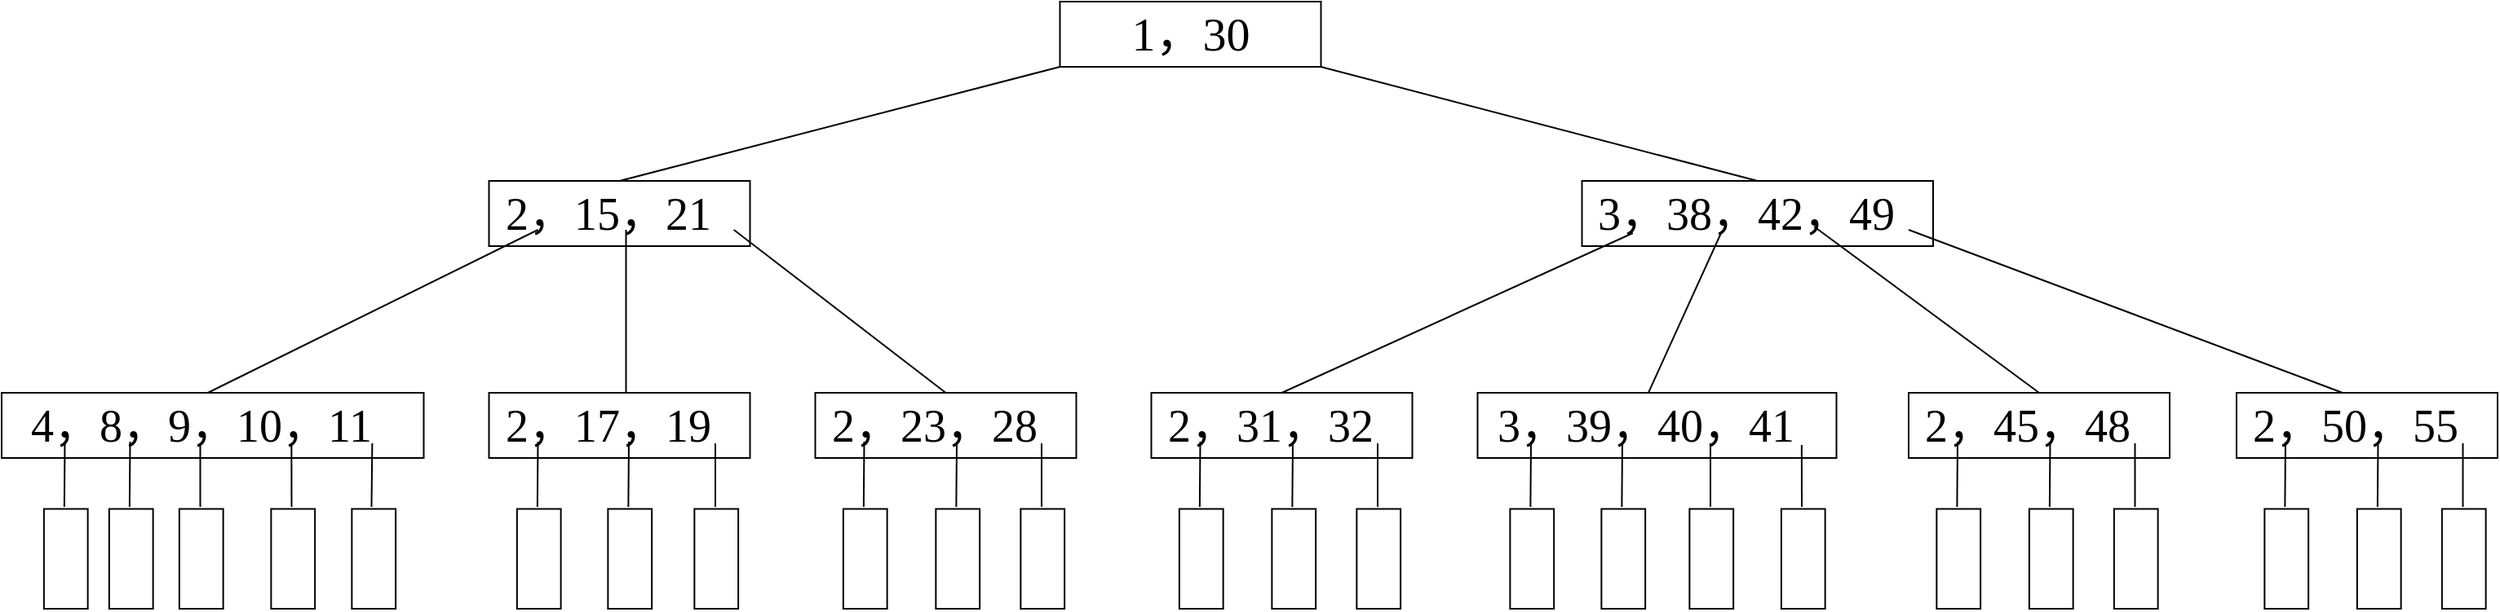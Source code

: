 <?xml version="1.0" encoding="UTF-8"?>
<mxfile version="23.0.2" type="browser">
  <diagram name="第 1 页" id="BBzf8FCw-0gSEF5UOuHR">
    <mxGraphModel dx="2944" dy="1437" grid="1" gridSize="10" guides="1" tooltips="1" connect="1" arrows="1" fold="1" page="1" pageScale="1" pageWidth="827" pageHeight="1169" math="0" shadow="0">
      <root>
        <mxCell id="0" />
        <mxCell id="1" parent="0" />
        <mxCell id="xAI5blZcuOLO1KbIOU_C-1" value="&lt;font style=&quot;font-size: 28px;&quot; face=&quot;Times New Roman&quot;&gt;4，8，9，10，11&amp;nbsp;&amp;nbsp;&lt;/font&gt;" style="rounded=0;whiteSpace=wrap;html=1;align=center;" vertex="1" parent="1">
          <mxGeometry x="-350" y="328" width="258.75" height="40" as="geometry" />
        </mxCell>
        <mxCell id="xAI5blZcuOLO1KbIOU_C-2" value="" style="rounded=0;whiteSpace=wrap;html=1;rotation=90;" vertex="1" parent="1">
          <mxGeometry x="-301.25" y="416.44" width="61.25" height="26.88" as="geometry" />
        </mxCell>
        <mxCell id="xAI5blZcuOLO1KbIOU_C-3" value="" style="endArrow=none;html=1;rounded=0;" edge="1" parent="1">
          <mxGeometry width="50" height="50" relative="1" as="geometry">
            <mxPoint x="-271.57" y="398" as="sourcePoint" />
            <mxPoint x="-271.25" y="358" as="targetPoint" />
          </mxGeometry>
        </mxCell>
        <mxCell id="xAI5blZcuOLO1KbIOU_C-4" value="" style="rounded=0;whiteSpace=wrap;html=1;rotation=90;" vertex="1" parent="1">
          <mxGeometry x="-341.25" y="416.44" width="61.25" height="26.88" as="geometry" />
        </mxCell>
        <mxCell id="xAI5blZcuOLO1KbIOU_C-5" value="" style="endArrow=none;html=1;rounded=0;" edge="1" parent="1">
          <mxGeometry width="50" height="50" relative="1" as="geometry">
            <mxPoint x="-311.57" y="398" as="sourcePoint" />
            <mxPoint x="-311.25" y="358" as="targetPoint" />
          </mxGeometry>
        </mxCell>
        <mxCell id="xAI5blZcuOLO1KbIOU_C-6" value="" style="rounded=0;whiteSpace=wrap;html=1;rotation=90;" vertex="1" parent="1">
          <mxGeometry x="-258.25" y="416.44" width="61.25" height="26.88" as="geometry" />
        </mxCell>
        <mxCell id="xAI5blZcuOLO1KbIOU_C-7" value="" style="endArrow=none;html=1;rounded=0;" edge="1" parent="1">
          <mxGeometry width="50" height="50" relative="1" as="geometry">
            <mxPoint x="-228.25" y="398" as="sourcePoint" />
            <mxPoint x="-228.25" y="359" as="targetPoint" />
          </mxGeometry>
        </mxCell>
        <mxCell id="xAI5blZcuOLO1KbIOU_C-8" value="" style="rounded=0;whiteSpace=wrap;html=1;rotation=90;" vertex="1" parent="1">
          <mxGeometry x="-202" y="416.44" width="61.25" height="26.88" as="geometry" />
        </mxCell>
        <mxCell id="xAI5blZcuOLO1KbIOU_C-9" value="" style="endArrow=none;html=1;rounded=0;" edge="1" parent="1">
          <mxGeometry width="50" height="50" relative="1" as="geometry">
            <mxPoint x="-172.25" y="398" as="sourcePoint" />
            <mxPoint x="-172.32" y="360" as="targetPoint" />
          </mxGeometry>
        </mxCell>
        <mxCell id="xAI5blZcuOLO1KbIOU_C-10" value="" style="rounded=0;whiteSpace=wrap;html=1;rotation=90;" vertex="1" parent="1">
          <mxGeometry x="-152.5" y="416.44" width="61.25" height="26.88" as="geometry" />
        </mxCell>
        <mxCell id="xAI5blZcuOLO1KbIOU_C-11" value="" style="endArrow=none;html=1;rounded=0;" edge="1" parent="1">
          <mxGeometry width="50" height="50" relative="1" as="geometry">
            <mxPoint x="-123.25" y="398" as="sourcePoint" />
            <mxPoint x="-122.82" y="359" as="targetPoint" />
          </mxGeometry>
        </mxCell>
        <mxCell id="xAI5blZcuOLO1KbIOU_C-12" value="&lt;font face=&quot;Times New Roman&quot;&gt;&lt;span style=&quot;font-size: 28px;&quot;&gt;2，17，19&amp;nbsp;&amp;nbsp;&lt;/span&gt;&lt;/font&gt;" style="rounded=0;whiteSpace=wrap;html=1;align=center;" vertex="1" parent="1">
          <mxGeometry x="-51.25" y="328" width="160" height="40" as="geometry" />
        </mxCell>
        <mxCell id="xAI5blZcuOLO1KbIOU_C-13" value="" style="rounded=0;whiteSpace=wrap;html=1;rotation=90;" vertex="1" parent="1">
          <mxGeometry x="4.5" y="416.44" width="61.25" height="26.88" as="geometry" />
        </mxCell>
        <mxCell id="xAI5blZcuOLO1KbIOU_C-14" value="" style="endArrow=none;html=1;rounded=0;" edge="1" parent="1">
          <mxGeometry width="50" height="50" relative="1" as="geometry">
            <mxPoint x="34.18" y="398" as="sourcePoint" />
            <mxPoint x="34.5" y="358" as="targetPoint" />
          </mxGeometry>
        </mxCell>
        <mxCell id="xAI5blZcuOLO1KbIOU_C-15" value="" style="rounded=0;whiteSpace=wrap;html=1;rotation=90;" vertex="1" parent="1">
          <mxGeometry x="-51.25" y="416.44" width="61.25" height="26.88" as="geometry" />
        </mxCell>
        <mxCell id="xAI5blZcuOLO1KbIOU_C-16" value="" style="endArrow=none;html=1;rounded=0;" edge="1" parent="1">
          <mxGeometry width="50" height="50" relative="1" as="geometry">
            <mxPoint x="-21.57" y="398" as="sourcePoint" />
            <mxPoint x="-21.25" y="358" as="targetPoint" />
          </mxGeometry>
        </mxCell>
        <mxCell id="xAI5blZcuOLO1KbIOU_C-17" value="" style="rounded=0;whiteSpace=wrap;html=1;rotation=90;" vertex="1" parent="1">
          <mxGeometry x="57.5" y="416.44" width="61.25" height="26.88" as="geometry" />
        </mxCell>
        <mxCell id="xAI5blZcuOLO1KbIOU_C-18" value="" style="endArrow=none;html=1;rounded=0;" edge="1" parent="1">
          <mxGeometry width="50" height="50" relative="1" as="geometry">
            <mxPoint x="87.5" y="398" as="sourcePoint" />
            <mxPoint x="87.5" y="359" as="targetPoint" />
          </mxGeometry>
        </mxCell>
        <mxCell id="xAI5blZcuOLO1KbIOU_C-19" value="&lt;font face=&quot;Times New Roman&quot;&gt;&lt;span style=&quot;font-size: 28px;&quot;&gt;2，23，28&amp;nbsp;&amp;nbsp;&lt;/span&gt;&lt;/font&gt;" style="rounded=0;whiteSpace=wrap;html=1;align=center;" vertex="1" parent="1">
          <mxGeometry x="148.75" y="328" width="160" height="40" as="geometry" />
        </mxCell>
        <mxCell id="xAI5blZcuOLO1KbIOU_C-20" value="" style="rounded=0;whiteSpace=wrap;html=1;rotation=90;" vertex="1" parent="1">
          <mxGeometry x="205.5" y="416.44" width="61.25" height="26.88" as="geometry" />
        </mxCell>
        <mxCell id="xAI5blZcuOLO1KbIOU_C-21" value="" style="endArrow=none;html=1;rounded=0;" edge="1" parent="1">
          <mxGeometry width="50" height="50" relative="1" as="geometry">
            <mxPoint x="235.18" y="398" as="sourcePoint" />
            <mxPoint x="235.5" y="358" as="targetPoint" />
          </mxGeometry>
        </mxCell>
        <mxCell id="xAI5blZcuOLO1KbIOU_C-22" value="" style="rounded=0;whiteSpace=wrap;html=1;rotation=90;" vertex="1" parent="1">
          <mxGeometry x="148.75" y="416.44" width="61.25" height="26.88" as="geometry" />
        </mxCell>
        <mxCell id="xAI5blZcuOLO1KbIOU_C-23" value="" style="endArrow=none;html=1;rounded=0;" edge="1" parent="1">
          <mxGeometry width="50" height="50" relative="1" as="geometry">
            <mxPoint x="178.43" y="398" as="sourcePoint" />
            <mxPoint x="178.75" y="358" as="targetPoint" />
          </mxGeometry>
        </mxCell>
        <mxCell id="xAI5blZcuOLO1KbIOU_C-24" value="" style="rounded=0;whiteSpace=wrap;html=1;rotation=90;" vertex="1" parent="1">
          <mxGeometry x="257.5" y="416.44" width="61.25" height="26.88" as="geometry" />
        </mxCell>
        <mxCell id="xAI5blZcuOLO1KbIOU_C-25" value="" style="endArrow=none;html=1;rounded=0;" edge="1" parent="1">
          <mxGeometry width="50" height="50" relative="1" as="geometry">
            <mxPoint x="287.5" y="398" as="sourcePoint" />
            <mxPoint x="287.5" y="359" as="targetPoint" />
          </mxGeometry>
        </mxCell>
        <mxCell id="xAI5blZcuOLO1KbIOU_C-26" value="&lt;font face=&quot;Times New Roman&quot;&gt;&lt;span style=&quot;font-size: 28px;&quot;&gt;2，31，32&amp;nbsp;&amp;nbsp;&lt;/span&gt;&lt;/font&gt;" style="rounded=0;whiteSpace=wrap;html=1;align=center;" vertex="1" parent="1">
          <mxGeometry x="354.75" y="328" width="160" height="40" as="geometry" />
        </mxCell>
        <mxCell id="xAI5blZcuOLO1KbIOU_C-27" value="" style="rounded=0;whiteSpace=wrap;html=1;rotation=90;" vertex="1" parent="1">
          <mxGeometry x="411.5" y="416.44" width="61.25" height="26.88" as="geometry" />
        </mxCell>
        <mxCell id="xAI5blZcuOLO1KbIOU_C-28" value="" style="endArrow=none;html=1;rounded=0;" edge="1" parent="1">
          <mxGeometry width="50" height="50" relative="1" as="geometry">
            <mxPoint x="441.18" y="398" as="sourcePoint" />
            <mxPoint x="441.5" y="358" as="targetPoint" />
          </mxGeometry>
        </mxCell>
        <mxCell id="xAI5blZcuOLO1KbIOU_C-29" value="" style="rounded=0;whiteSpace=wrap;html=1;rotation=90;" vertex="1" parent="1">
          <mxGeometry x="354.75" y="416.44" width="61.25" height="26.88" as="geometry" />
        </mxCell>
        <mxCell id="xAI5blZcuOLO1KbIOU_C-30" value="" style="endArrow=none;html=1;rounded=0;" edge="1" parent="1">
          <mxGeometry width="50" height="50" relative="1" as="geometry">
            <mxPoint x="384.43" y="398" as="sourcePoint" />
            <mxPoint x="384.75" y="358" as="targetPoint" />
          </mxGeometry>
        </mxCell>
        <mxCell id="xAI5blZcuOLO1KbIOU_C-31" value="" style="rounded=0;whiteSpace=wrap;html=1;rotation=90;" vertex="1" parent="1">
          <mxGeometry x="463.5" y="416.44" width="61.25" height="26.88" as="geometry" />
        </mxCell>
        <mxCell id="xAI5blZcuOLO1KbIOU_C-32" value="" style="endArrow=none;html=1;rounded=0;" edge="1" parent="1">
          <mxGeometry width="50" height="50" relative="1" as="geometry">
            <mxPoint x="493.5" y="398" as="sourcePoint" />
            <mxPoint x="493.5" y="359" as="targetPoint" />
          </mxGeometry>
        </mxCell>
        <mxCell id="xAI5blZcuOLO1KbIOU_C-33" value="&lt;font face=&quot;Times New Roman&quot;&gt;&lt;span style=&quot;font-size: 28px;&quot;&gt;3，39，40，41&amp;nbsp;&amp;nbsp;&lt;/span&gt;&lt;/font&gt;" style="rounded=0;whiteSpace=wrap;html=1;align=center;" vertex="1" parent="1">
          <mxGeometry x="554.75" y="328" width="220" height="40" as="geometry" />
        </mxCell>
        <mxCell id="xAI5blZcuOLO1KbIOU_C-34" value="" style="rounded=0;whiteSpace=wrap;html=1;rotation=90;" vertex="1" parent="1">
          <mxGeometry x="613.5" y="416.44" width="61.25" height="26.88" as="geometry" />
        </mxCell>
        <mxCell id="xAI5blZcuOLO1KbIOU_C-35" value="" style="endArrow=none;html=1;rounded=0;" edge="1" parent="1">
          <mxGeometry width="50" height="50" relative="1" as="geometry">
            <mxPoint x="643.18" y="398" as="sourcePoint" />
            <mxPoint x="643.5" y="358" as="targetPoint" />
          </mxGeometry>
        </mxCell>
        <mxCell id="xAI5blZcuOLO1KbIOU_C-36" value="" style="rounded=0;whiteSpace=wrap;html=1;rotation=90;" vertex="1" parent="1">
          <mxGeometry x="557.5" y="416.44" width="61.25" height="26.88" as="geometry" />
        </mxCell>
        <mxCell id="xAI5blZcuOLO1KbIOU_C-37" value="" style="endArrow=none;html=1;rounded=0;" edge="1" parent="1">
          <mxGeometry width="50" height="50" relative="1" as="geometry">
            <mxPoint x="587.18" y="398" as="sourcePoint" />
            <mxPoint x="587.5" y="358" as="targetPoint" />
          </mxGeometry>
        </mxCell>
        <mxCell id="xAI5blZcuOLO1KbIOU_C-38" value="" style="rounded=0;whiteSpace=wrap;html=1;rotation=90;" vertex="1" parent="1">
          <mxGeometry x="667.5" y="416.44" width="61.25" height="26.88" as="geometry" />
        </mxCell>
        <mxCell id="xAI5blZcuOLO1KbIOU_C-39" value="" style="endArrow=none;html=1;rounded=0;" edge="1" parent="1">
          <mxGeometry width="50" height="50" relative="1" as="geometry">
            <mxPoint x="697.5" y="398" as="sourcePoint" />
            <mxPoint x="697.5" y="359" as="targetPoint" />
          </mxGeometry>
        </mxCell>
        <mxCell id="xAI5blZcuOLO1KbIOU_C-40" value="" style="rounded=0;whiteSpace=wrap;html=1;rotation=90;" vertex="1" parent="1">
          <mxGeometry x="723.75" y="416.44" width="61.25" height="26.88" as="geometry" />
        </mxCell>
        <mxCell id="xAI5blZcuOLO1KbIOU_C-41" value="" style="endArrow=none;html=1;rounded=0;" edge="1" parent="1">
          <mxGeometry width="50" height="50" relative="1" as="geometry">
            <mxPoint x="753.5" y="398" as="sourcePoint" />
            <mxPoint x="753.43" y="360" as="targetPoint" />
          </mxGeometry>
        </mxCell>
        <mxCell id="xAI5blZcuOLO1KbIOU_C-53" value="&lt;font face=&quot;Times New Roman&quot;&gt;&lt;span style=&quot;font-size: 28px;&quot;&gt;2，15，21&amp;nbsp;&amp;nbsp;&lt;/span&gt;&lt;/font&gt;" style="rounded=0;whiteSpace=wrap;html=1;align=center;" vertex="1" parent="1">
          <mxGeometry x="-51.25" y="198" width="160" height="40" as="geometry" />
        </mxCell>
        <mxCell id="xAI5blZcuOLO1KbIOU_C-54" value="&lt;font face=&quot;Times New Roman&quot;&gt;&lt;span style=&quot;font-size: 28px;&quot;&gt;3，38，42，49&amp;nbsp;&amp;nbsp;&lt;/span&gt;&lt;/font&gt;" style="rounded=0;whiteSpace=wrap;html=1;align=center;" vertex="1" parent="1">
          <mxGeometry x="618.75" y="198" width="215.25" height="40" as="geometry" />
        </mxCell>
        <mxCell id="xAI5blZcuOLO1KbIOU_C-55" value="" style="endArrow=none;html=1;rounded=0;exitX=0.5;exitY=0;exitDx=0;exitDy=0;" edge="1" parent="1">
          <mxGeometry width="50" height="50" relative="1" as="geometry">
            <mxPoint x="-223.625" y="328" as="sourcePoint" />
            <mxPoint x="-21.25" y="228" as="targetPoint" />
          </mxGeometry>
        </mxCell>
        <mxCell id="xAI5blZcuOLO1KbIOU_C-56" value="" style="endArrow=none;html=1;rounded=0;exitX=0.5;exitY=0;exitDx=0;exitDy=0;" edge="1" parent="1">
          <mxGeometry width="50" height="50" relative="1" as="geometry">
            <mxPoint x="32.75" y="328" as="sourcePoint" />
            <mxPoint x="32.75" y="228" as="targetPoint" />
          </mxGeometry>
        </mxCell>
        <mxCell id="xAI5blZcuOLO1KbIOU_C-57" value="" style="endArrow=none;html=1;rounded=0;entryX=0.938;entryY=0.75;entryDx=0;entryDy=0;entryPerimeter=0;exitX=0.5;exitY=0;exitDx=0;exitDy=0;" edge="1" source="xAI5blZcuOLO1KbIOU_C-19" target="xAI5blZcuOLO1KbIOU_C-53" parent="1">
          <mxGeometry width="50" height="50" relative="1" as="geometry">
            <mxPoint x="78.75" y="358" as="sourcePoint" />
            <mxPoint x="128.75" y="308" as="targetPoint" />
          </mxGeometry>
        </mxCell>
        <mxCell id="xAI5blZcuOLO1KbIOU_C-58" value="" style="endArrow=none;html=1;rounded=0;exitX=0.5;exitY=0;exitDx=0;exitDy=0;entryX=0.145;entryY=0.8;entryDx=0;entryDy=0;entryPerimeter=0;" edge="1" source="xAI5blZcuOLO1KbIOU_C-26" parent="1" target="xAI5blZcuOLO1KbIOU_C-54">
          <mxGeometry width="50" height="50" relative="1" as="geometry">
            <mxPoint x="564.75" y="418" as="sourcePoint" />
            <mxPoint x="600" y="220" as="targetPoint" />
          </mxGeometry>
        </mxCell>
        <mxCell id="xAI5blZcuOLO1KbIOU_C-59" value="" style="endArrow=none;html=1;rounded=0;exitX=0.58;exitY=-0.032;exitDx=0;exitDy=0;exitPerimeter=0;" edge="1" parent="1">
          <mxGeometry width="50" height="50" relative="1" as="geometry">
            <mxPoint x="659.6" y="327.72" as="sourcePoint" />
            <mxPoint x="704" y="230" as="targetPoint" />
          </mxGeometry>
        </mxCell>
        <mxCell id="xAI5blZcuOLO1KbIOU_C-61" value="&lt;font face=&quot;Times New Roman&quot;&gt;&lt;span style=&quot;font-size: 29px;&quot;&gt;1，30&lt;/span&gt;&lt;/font&gt;" style="rounded=0;whiteSpace=wrap;html=1;align=center;" vertex="1" parent="1">
          <mxGeometry x="298.75" y="88" width="160" height="40" as="geometry" />
        </mxCell>
        <mxCell id="xAI5blZcuOLO1KbIOU_C-62" value="" style="endArrow=none;html=1;rounded=0;exitX=0.5;exitY=0;exitDx=0;exitDy=0;" edge="1" source="xAI5blZcuOLO1KbIOU_C-53" parent="1">
          <mxGeometry width="50" height="50" relative="1" as="geometry">
            <mxPoint x="521.75" y="338" as="sourcePoint" />
            <mxPoint x="298.75" y="128" as="targetPoint" />
          </mxGeometry>
        </mxCell>
        <mxCell id="xAI5blZcuOLO1KbIOU_C-63" value="" style="endArrow=none;html=1;rounded=0;entryX=1;entryY=1;entryDx=0;entryDy=0;exitX=0.5;exitY=0;exitDx=0;exitDy=0;" edge="1" source="xAI5blZcuOLO1KbIOU_C-54" target="xAI5blZcuOLO1KbIOU_C-61" parent="1">
          <mxGeometry width="50" height="50" relative="1" as="geometry">
            <mxPoint x="608.75" y="338" as="sourcePoint" />
            <mxPoint x="658.75" y="288" as="targetPoint" />
          </mxGeometry>
        </mxCell>
        <mxCell id="xAI5blZcuOLO1KbIOU_C-65" value="&lt;font face=&quot;Times New Roman&quot;&gt;&lt;span style=&quot;font-size: 28px;&quot;&gt;2，45，48&amp;nbsp;&amp;nbsp;&lt;/span&gt;&lt;/font&gt;" style="rounded=0;whiteSpace=wrap;html=1;align=center;" vertex="1" parent="1">
          <mxGeometry x="819" y="328" width="160" height="40" as="geometry" />
        </mxCell>
        <mxCell id="xAI5blZcuOLO1KbIOU_C-66" value="" style="rounded=0;whiteSpace=wrap;html=1;rotation=90;" vertex="1" parent="1">
          <mxGeometry x="875.75" y="416.44" width="61.25" height="26.88" as="geometry" />
        </mxCell>
        <mxCell id="xAI5blZcuOLO1KbIOU_C-67" value="" style="endArrow=none;html=1;rounded=0;" edge="1" parent="1">
          <mxGeometry width="50" height="50" relative="1" as="geometry">
            <mxPoint x="905.43" y="398" as="sourcePoint" />
            <mxPoint x="905.75" y="358" as="targetPoint" />
          </mxGeometry>
        </mxCell>
        <mxCell id="xAI5blZcuOLO1KbIOU_C-68" value="" style="rounded=0;whiteSpace=wrap;html=1;rotation=90;" vertex="1" parent="1">
          <mxGeometry x="819" y="416.44" width="61.25" height="26.88" as="geometry" />
        </mxCell>
        <mxCell id="xAI5blZcuOLO1KbIOU_C-69" value="" style="endArrow=none;html=1;rounded=0;" edge="1" parent="1">
          <mxGeometry width="50" height="50" relative="1" as="geometry">
            <mxPoint x="848.68" y="398" as="sourcePoint" />
            <mxPoint x="849" y="358" as="targetPoint" />
          </mxGeometry>
        </mxCell>
        <mxCell id="xAI5blZcuOLO1KbIOU_C-70" value="" style="rounded=0;whiteSpace=wrap;html=1;rotation=90;" vertex="1" parent="1">
          <mxGeometry x="927.75" y="416.44" width="61.25" height="26.88" as="geometry" />
        </mxCell>
        <mxCell id="xAI5blZcuOLO1KbIOU_C-71" value="" style="endArrow=none;html=1;rounded=0;" edge="1" parent="1">
          <mxGeometry width="50" height="50" relative="1" as="geometry">
            <mxPoint x="957.75" y="398" as="sourcePoint" />
            <mxPoint x="957.75" y="359" as="targetPoint" />
          </mxGeometry>
        </mxCell>
        <mxCell id="xAI5blZcuOLO1KbIOU_C-72" value="" style="endArrow=none;html=1;rounded=0;exitX=0.5;exitY=0;exitDx=0;exitDy=0;" edge="1" parent="1" source="xAI5blZcuOLO1KbIOU_C-65">
          <mxGeometry width="50" height="50" relative="1" as="geometry">
            <mxPoint x="830" y="310" as="sourcePoint" />
            <mxPoint x="761" y="226" as="targetPoint" />
          </mxGeometry>
        </mxCell>
        <mxCell id="xAI5blZcuOLO1KbIOU_C-73" value="" style="endArrow=none;html=1;rounded=0;exitX=0.5;exitY=0;exitDx=0;exitDy=0;entryX=1;entryY=0.75;entryDx=0;entryDy=0;" edge="1" parent="1">
          <mxGeometry width="50" height="50" relative="1" as="geometry">
            <mxPoint x="1085" y="328.0" as="sourcePoint" />
            <mxPoint x="819.0" y="228.0" as="targetPoint" />
          </mxGeometry>
        </mxCell>
        <mxCell id="xAI5blZcuOLO1KbIOU_C-74" value="&lt;font face=&quot;Times New Roman&quot;&gt;&lt;span style=&quot;font-size: 28px;&quot;&gt;2，50，55&amp;nbsp;&amp;nbsp;&lt;/span&gt;&lt;/font&gt;" style="rounded=0;whiteSpace=wrap;html=1;align=center;" vertex="1" parent="1">
          <mxGeometry x="1020" y="328" width="160" height="40" as="geometry" />
        </mxCell>
        <mxCell id="xAI5blZcuOLO1KbIOU_C-75" value="" style="rounded=0;whiteSpace=wrap;html=1;rotation=90;" vertex="1" parent="1">
          <mxGeometry x="1076.75" y="416.44" width="61.25" height="26.88" as="geometry" />
        </mxCell>
        <mxCell id="xAI5blZcuOLO1KbIOU_C-76" value="" style="endArrow=none;html=1;rounded=0;" edge="1" parent="1">
          <mxGeometry width="50" height="50" relative="1" as="geometry">
            <mxPoint x="1106.43" y="398" as="sourcePoint" />
            <mxPoint x="1106.75" y="358" as="targetPoint" />
          </mxGeometry>
        </mxCell>
        <mxCell id="xAI5blZcuOLO1KbIOU_C-77" value="" style="rounded=0;whiteSpace=wrap;html=1;rotation=90;" vertex="1" parent="1">
          <mxGeometry x="1020" y="416.44" width="61.25" height="26.88" as="geometry" />
        </mxCell>
        <mxCell id="xAI5blZcuOLO1KbIOU_C-78" value="" style="endArrow=none;html=1;rounded=0;" edge="1" parent="1">
          <mxGeometry width="50" height="50" relative="1" as="geometry">
            <mxPoint x="1049.68" y="398" as="sourcePoint" />
            <mxPoint x="1050" y="358" as="targetPoint" />
          </mxGeometry>
        </mxCell>
        <mxCell id="xAI5blZcuOLO1KbIOU_C-79" value="" style="rounded=0;whiteSpace=wrap;html=1;rotation=90;" vertex="1" parent="1">
          <mxGeometry x="1128.75" y="416.44" width="61.25" height="26.88" as="geometry" />
        </mxCell>
        <mxCell id="xAI5blZcuOLO1KbIOU_C-80" value="" style="endArrow=none;html=1;rounded=0;" edge="1" parent="1">
          <mxGeometry width="50" height="50" relative="1" as="geometry">
            <mxPoint x="1158.75" y="398" as="sourcePoint" />
            <mxPoint x="1158.75" y="359" as="targetPoint" />
          </mxGeometry>
        </mxCell>
      </root>
    </mxGraphModel>
  </diagram>
</mxfile>
